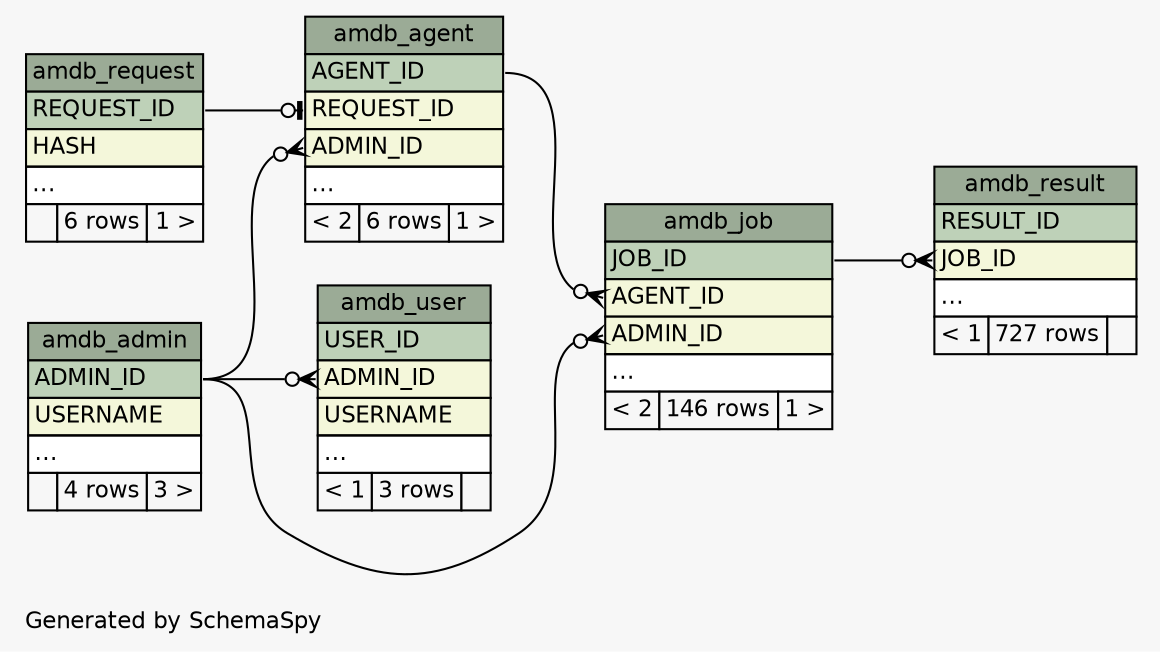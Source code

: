 // dot 2.38.0 on Linux 4.0.5-gentoo
// SchemaSpy rev 590
digraph "compactRelationshipsDiagram" {
  graph [
    rankdir="RL"
    bgcolor="#f7f7f7"
    label="\nGenerated by SchemaSpy"
    labeljust="l"
    nodesep="0.18"
    ranksep="0.46"
    fontname="Helvetica"
    fontsize="11"
  ];
  node [
    fontname="Helvetica"
    fontsize="11"
    shape="plaintext"
  ];
  edge [
    arrowsize="0.8"
  ];
  "amdb_admin" [
    label=<
    <TABLE BORDER="0" CELLBORDER="1" CELLSPACING="0" BGCOLOR="#ffffff">
      <TR><TD COLSPAN="3" BGCOLOR="#9bab96" ALIGN="CENTER">amdb_admin</TD></TR>
      <TR><TD PORT="ADMIN_ID" COLSPAN="3" BGCOLOR="#bed1b8" ALIGN="LEFT">ADMIN_ID</TD></TR>
      <TR><TD PORT="USERNAME" COLSPAN="3" BGCOLOR="#f4f7da" ALIGN="LEFT">USERNAME</TD></TR>
      <TR><TD PORT="elipses" COLSPAN="3" ALIGN="LEFT">...</TD></TR>
      <TR><TD ALIGN="LEFT" BGCOLOR="#f7f7f7">  </TD><TD ALIGN="RIGHT" BGCOLOR="#f7f7f7">4 rows</TD><TD ALIGN="RIGHT" BGCOLOR="#f7f7f7">3 &gt;</TD></TR>
    </TABLE>>
    URL="tables/amdb_admin.html"
    tooltip="amdb_admin"
  ];
  "amdb_agent" [
    label=<
    <TABLE BORDER="0" CELLBORDER="1" CELLSPACING="0" BGCOLOR="#ffffff">
      <TR><TD COLSPAN="3" BGCOLOR="#9bab96" ALIGN="CENTER">amdb_agent</TD></TR>
      <TR><TD PORT="AGENT_ID" COLSPAN="3" BGCOLOR="#bed1b8" ALIGN="LEFT">AGENT_ID</TD></TR>
      <TR><TD PORT="REQUEST_ID" COLSPAN="3" BGCOLOR="#f4f7da" ALIGN="LEFT">REQUEST_ID</TD></TR>
      <TR><TD PORT="ADMIN_ID" COLSPAN="3" BGCOLOR="#f4f7da" ALIGN="LEFT">ADMIN_ID</TD></TR>
      <TR><TD PORT="elipses" COLSPAN="3" ALIGN="LEFT">...</TD></TR>
      <TR><TD ALIGN="LEFT" BGCOLOR="#f7f7f7">&lt; 2</TD><TD ALIGN="RIGHT" BGCOLOR="#f7f7f7">6 rows</TD><TD ALIGN="RIGHT" BGCOLOR="#f7f7f7">1 &gt;</TD></TR>
    </TABLE>>
    URL="tables/amdb_agent.html"
    tooltip="amdb_agent"
  ];
  "amdb_job" [
    label=<
    <TABLE BORDER="0" CELLBORDER="1" CELLSPACING="0" BGCOLOR="#ffffff">
      <TR><TD COLSPAN="3" BGCOLOR="#9bab96" ALIGN="CENTER">amdb_job</TD></TR>
      <TR><TD PORT="JOB_ID" COLSPAN="3" BGCOLOR="#bed1b8" ALIGN="LEFT">JOB_ID</TD></TR>
      <TR><TD PORT="AGENT_ID" COLSPAN="3" BGCOLOR="#f4f7da" ALIGN="LEFT">AGENT_ID</TD></TR>
      <TR><TD PORT="ADMIN_ID" COLSPAN="3" BGCOLOR="#f4f7da" ALIGN="LEFT">ADMIN_ID</TD></TR>
      <TR><TD PORT="elipses" COLSPAN="3" ALIGN="LEFT">...</TD></TR>
      <TR><TD ALIGN="LEFT" BGCOLOR="#f7f7f7">&lt; 2</TD><TD ALIGN="RIGHT" BGCOLOR="#f7f7f7">146 rows</TD><TD ALIGN="RIGHT" BGCOLOR="#f7f7f7">1 &gt;</TD></TR>
    </TABLE>>
    URL="tables/amdb_job.html"
    tooltip="amdb_job"
  ];
  "amdb_request" [
    label=<
    <TABLE BORDER="0" CELLBORDER="1" CELLSPACING="0" BGCOLOR="#ffffff">
      <TR><TD COLSPAN="3" BGCOLOR="#9bab96" ALIGN="CENTER">amdb_request</TD></TR>
      <TR><TD PORT="REQUEST_ID" COLSPAN="3" BGCOLOR="#bed1b8" ALIGN="LEFT">REQUEST_ID</TD></TR>
      <TR><TD PORT="HASH" COLSPAN="3" BGCOLOR="#f4f7da" ALIGN="LEFT">HASH</TD></TR>
      <TR><TD PORT="elipses" COLSPAN="3" ALIGN="LEFT">...</TD></TR>
      <TR><TD ALIGN="LEFT" BGCOLOR="#f7f7f7">  </TD><TD ALIGN="RIGHT" BGCOLOR="#f7f7f7">6 rows</TD><TD ALIGN="RIGHT" BGCOLOR="#f7f7f7">1 &gt;</TD></TR>
    </TABLE>>
    URL="tables/amdb_request.html"
    tooltip="amdb_request"
  ];
  "amdb_result" [
    label=<
    <TABLE BORDER="0" CELLBORDER="1" CELLSPACING="0" BGCOLOR="#ffffff">
      <TR><TD COLSPAN="3" BGCOLOR="#9bab96" ALIGN="CENTER">amdb_result</TD></TR>
      <TR><TD PORT="RESULT_ID" COLSPAN="3" BGCOLOR="#bed1b8" ALIGN="LEFT">RESULT_ID</TD></TR>
      <TR><TD PORT="JOB_ID" COLSPAN="3" BGCOLOR="#f4f7da" ALIGN="LEFT">JOB_ID</TD></TR>
      <TR><TD PORT="elipses" COLSPAN="3" ALIGN="LEFT">...</TD></TR>
      <TR><TD ALIGN="LEFT" BGCOLOR="#f7f7f7">&lt; 1</TD><TD ALIGN="RIGHT" BGCOLOR="#f7f7f7">727 rows</TD><TD ALIGN="RIGHT" BGCOLOR="#f7f7f7">  </TD></TR>
    </TABLE>>
    URL="tables/amdb_result.html"
    tooltip="amdb_result"
  ];
  "amdb_user" [
    label=<
    <TABLE BORDER="0" CELLBORDER="1" CELLSPACING="0" BGCOLOR="#ffffff">
      <TR><TD COLSPAN="3" BGCOLOR="#9bab96" ALIGN="CENTER">amdb_user</TD></TR>
      <TR><TD PORT="USER_ID" COLSPAN="3" BGCOLOR="#bed1b8" ALIGN="LEFT">USER_ID</TD></TR>
      <TR><TD PORT="ADMIN_ID" COLSPAN="3" BGCOLOR="#f4f7da" ALIGN="LEFT">ADMIN_ID</TD></TR>
      <TR><TD PORT="USERNAME" COLSPAN="3" BGCOLOR="#f4f7da" ALIGN="LEFT">USERNAME</TD></TR>
      <TR><TD PORT="elipses" COLSPAN="3" ALIGN="LEFT">...</TD></TR>
      <TR><TD ALIGN="LEFT" BGCOLOR="#f7f7f7">&lt; 1</TD><TD ALIGN="RIGHT" BGCOLOR="#f7f7f7">3 rows</TD><TD ALIGN="RIGHT" BGCOLOR="#f7f7f7">  </TD></TR>
    </TABLE>>
    URL="tables/amdb_user.html"
    tooltip="amdb_user"
  ];
  "amdb_agent":"ADMIN_ID":w -> "amdb_admin":"ADMIN_ID":e [arrowhead=none dir=back arrowtail=crowodot];
  "amdb_agent":"REQUEST_ID":w -> "amdb_request":"REQUEST_ID":e [arrowhead=none dir=back arrowtail=teeodot];
  "amdb_job":"ADMIN_ID":w -> "amdb_admin":"ADMIN_ID":e [arrowhead=none dir=back arrowtail=crowodot];
  "amdb_job":"AGENT_ID":w -> "amdb_agent":"AGENT_ID":e [arrowhead=none dir=back arrowtail=crowodot];
  "amdb_result":"JOB_ID":w -> "amdb_job":"JOB_ID":e [arrowhead=none dir=back arrowtail=crowodot];
  "amdb_user":"ADMIN_ID":w -> "amdb_admin":"ADMIN_ID":e [arrowhead=none dir=back arrowtail=crowodot];
}
